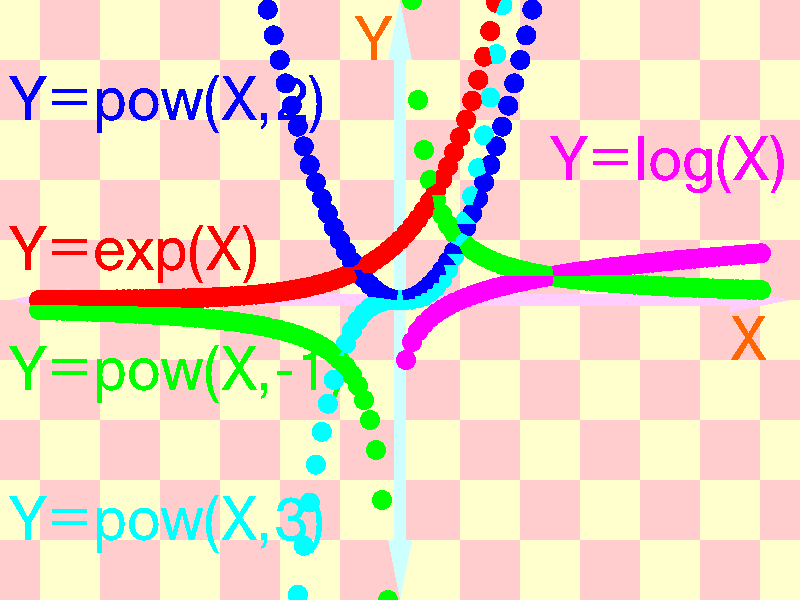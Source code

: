 // Persistence Of Vision Raytracer version 3.1 sample file.
// FLOAT5.POV
// Demonstrates various new float math functions and #while loop

global_settings { assumed_gamma 2.2 }

#include "colors.inc"

#declare Rad=1/6;
#declare Font="cyrvetic.ttf"

#declare Xval=-6.0;

#while (Xval <= 6.0)
  sphere{<Xval,exp(Xval),0>,Rad pigment{Red}}

  #if (Xval != 0.0)
    sphere{<Xval,pow(Xval,-1),0>,Rad pigment{Green}}
  #end

  sphere{<Xval,pow(Xval,2),0>,Rad pigment{Blue}}
  sphere{<Xval,pow(Xval,3),0>,Rad pigment{Cyan}}

  #if (Xval > 0.0)
    sphere{<Xval,log(Xval),0>,Rad pigment{Magenta}}
  #end

  #declare Xval=Xval+0.1;
#end

 text{ttf Font "Y=exp(X)",0.1,0    translate <-6.5, 0.5,0> pigment{Red}}
 text{ttf Font "Y=pow(X,-1)",0.1,0 translate <-6.5,-1.5,0> pigment{Green}}
 text{ttf Font "Y=pow(X,2)",0.1,0  translate <-6.5, 3,0>   pigment{Blue}}
 text{ttf Font "Y=pow(X,3)",0.1,0  translate <-6.5,-4,0>   pigment{Cyan}}
 text{ttf Font "Y=log(X)",0.1,0    translate < 2.5, 2,0>   pigment{Magenta}}

camera {
   location  <0, 0, -120>
   direction <0, 0,  12>
   look_at   <0, 0,   0>
}

light_source { <5000, 10000, -20000> color White}
plane { -z, -Rad pigment {checker color rgb <1,.8,.8> color rgb <1,1,.8>} }

union{ // X-axis
 cylinder{-x*5.5,x*5.5,.1}
 cone{-x*6.5,0,-x*5.5,.2}
 cone{ x*6.5,0, x*5.5,.2}
 translate z*Rad
 pigment{rgb<1,.8,1>}
}

union{ // Y-axis
 cylinder{-y*4,y*4,.1}
 cone{-y*5,0,-y*4,.2}
 cone{ y*5,0, y*4,.2}
 translate z*Rad
 pigment{rgb<.8,1,1>}
}

union{ // Axes labels
 text{ttf Font "X",0.1,0 translate <5.5,-1,0>}
 text{ttf Font "Y",0.1,0 translate <-.75,4,0>}
 pigment{rgb<1,.4,0>}
}

